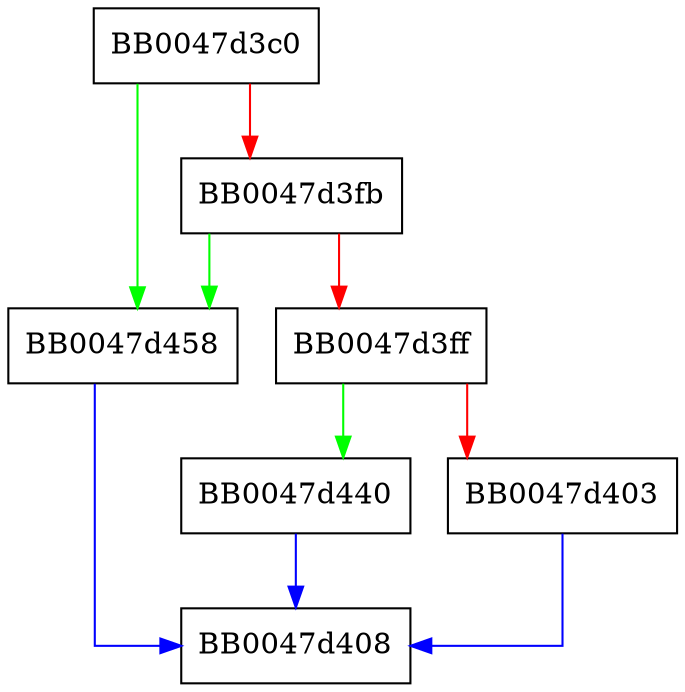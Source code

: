 digraph xname_cmp {
  node [shape="box"];
  graph [splines=ortho];
  BB0047d3c0 -> BB0047d458 [color="green"];
  BB0047d3c0 -> BB0047d3fb [color="red"];
  BB0047d3fb -> BB0047d458 [color="green"];
  BB0047d3fb -> BB0047d3ff [color="red"];
  BB0047d3ff -> BB0047d440 [color="green"];
  BB0047d3ff -> BB0047d403 [color="red"];
  BB0047d403 -> BB0047d408 [color="blue"];
  BB0047d440 -> BB0047d408 [color="blue"];
  BB0047d458 -> BB0047d408 [color="blue"];
}